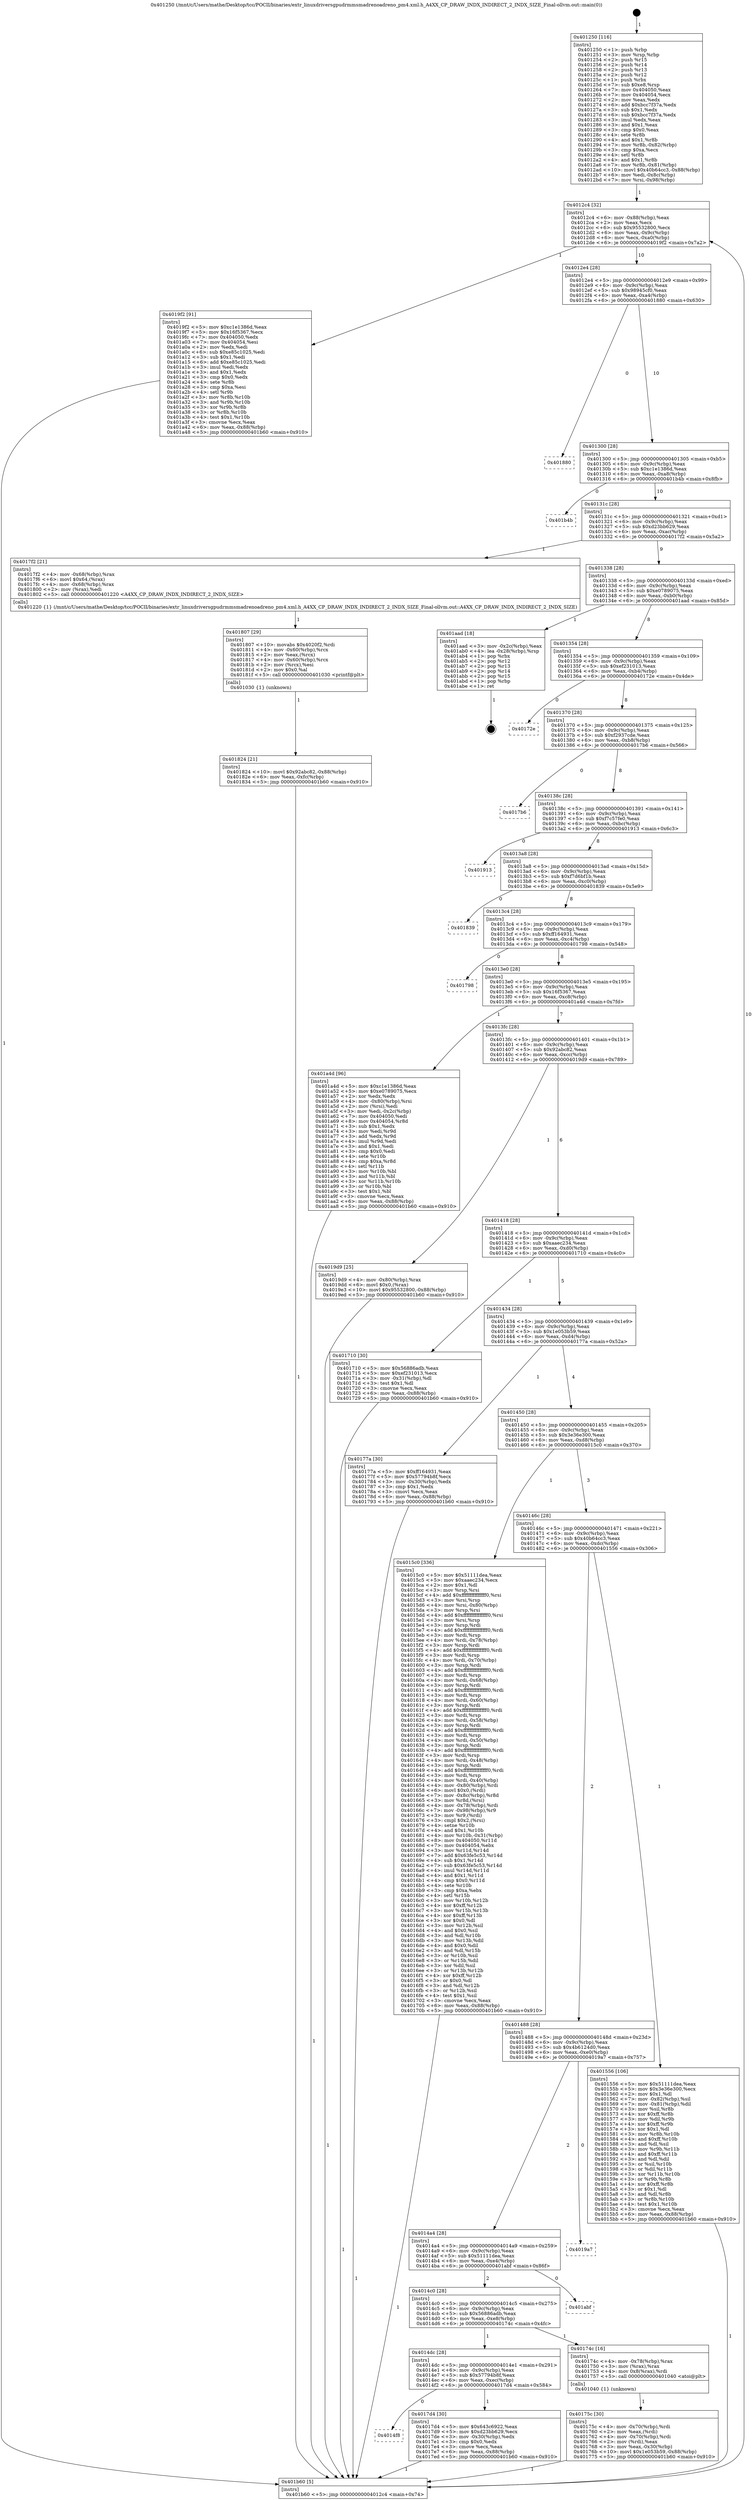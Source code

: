 digraph "0x401250" {
  label = "0x401250 (/mnt/c/Users/mathe/Desktop/tcc/POCII/binaries/extr_linuxdriversgpudrmmsmadrenoadreno_pm4.xml.h_A4XX_CP_DRAW_INDX_INDIRECT_2_INDX_SIZE_Final-ollvm.out::main(0))"
  labelloc = "t"
  node[shape=record]

  Entry [label="",width=0.3,height=0.3,shape=circle,fillcolor=black,style=filled]
  "0x4012c4" [label="{
     0x4012c4 [32]\l
     | [instrs]\l
     &nbsp;&nbsp;0x4012c4 \<+6\>: mov -0x88(%rbp),%eax\l
     &nbsp;&nbsp;0x4012ca \<+2\>: mov %eax,%ecx\l
     &nbsp;&nbsp;0x4012cc \<+6\>: sub $0x95532800,%ecx\l
     &nbsp;&nbsp;0x4012d2 \<+6\>: mov %eax,-0x9c(%rbp)\l
     &nbsp;&nbsp;0x4012d8 \<+6\>: mov %ecx,-0xa0(%rbp)\l
     &nbsp;&nbsp;0x4012de \<+6\>: je 00000000004019f2 \<main+0x7a2\>\l
  }"]
  "0x4019f2" [label="{
     0x4019f2 [91]\l
     | [instrs]\l
     &nbsp;&nbsp;0x4019f2 \<+5\>: mov $0xc1e1386d,%eax\l
     &nbsp;&nbsp;0x4019f7 \<+5\>: mov $0x16f5367,%ecx\l
     &nbsp;&nbsp;0x4019fc \<+7\>: mov 0x404050,%edx\l
     &nbsp;&nbsp;0x401a03 \<+7\>: mov 0x404054,%esi\l
     &nbsp;&nbsp;0x401a0a \<+2\>: mov %edx,%edi\l
     &nbsp;&nbsp;0x401a0c \<+6\>: sub $0xe85c1025,%edi\l
     &nbsp;&nbsp;0x401a12 \<+3\>: sub $0x1,%edi\l
     &nbsp;&nbsp;0x401a15 \<+6\>: add $0xe85c1025,%edi\l
     &nbsp;&nbsp;0x401a1b \<+3\>: imul %edi,%edx\l
     &nbsp;&nbsp;0x401a1e \<+3\>: and $0x1,%edx\l
     &nbsp;&nbsp;0x401a21 \<+3\>: cmp $0x0,%edx\l
     &nbsp;&nbsp;0x401a24 \<+4\>: sete %r8b\l
     &nbsp;&nbsp;0x401a28 \<+3\>: cmp $0xa,%esi\l
     &nbsp;&nbsp;0x401a2b \<+4\>: setl %r9b\l
     &nbsp;&nbsp;0x401a2f \<+3\>: mov %r8b,%r10b\l
     &nbsp;&nbsp;0x401a32 \<+3\>: and %r9b,%r10b\l
     &nbsp;&nbsp;0x401a35 \<+3\>: xor %r9b,%r8b\l
     &nbsp;&nbsp;0x401a38 \<+3\>: or %r8b,%r10b\l
     &nbsp;&nbsp;0x401a3b \<+4\>: test $0x1,%r10b\l
     &nbsp;&nbsp;0x401a3f \<+3\>: cmovne %ecx,%eax\l
     &nbsp;&nbsp;0x401a42 \<+6\>: mov %eax,-0x88(%rbp)\l
     &nbsp;&nbsp;0x401a48 \<+5\>: jmp 0000000000401b60 \<main+0x910\>\l
  }"]
  "0x4012e4" [label="{
     0x4012e4 [28]\l
     | [instrs]\l
     &nbsp;&nbsp;0x4012e4 \<+5\>: jmp 00000000004012e9 \<main+0x99\>\l
     &nbsp;&nbsp;0x4012e9 \<+6\>: mov -0x9c(%rbp),%eax\l
     &nbsp;&nbsp;0x4012ef \<+5\>: sub $0x98945cf0,%eax\l
     &nbsp;&nbsp;0x4012f4 \<+6\>: mov %eax,-0xa4(%rbp)\l
     &nbsp;&nbsp;0x4012fa \<+6\>: je 0000000000401880 \<main+0x630\>\l
  }"]
  Exit [label="",width=0.3,height=0.3,shape=circle,fillcolor=black,style=filled,peripheries=2]
  "0x401880" [label="{
     0x401880\l
  }", style=dashed]
  "0x401300" [label="{
     0x401300 [28]\l
     | [instrs]\l
     &nbsp;&nbsp;0x401300 \<+5\>: jmp 0000000000401305 \<main+0xb5\>\l
     &nbsp;&nbsp;0x401305 \<+6\>: mov -0x9c(%rbp),%eax\l
     &nbsp;&nbsp;0x40130b \<+5\>: sub $0xc1e1386d,%eax\l
     &nbsp;&nbsp;0x401310 \<+6\>: mov %eax,-0xa8(%rbp)\l
     &nbsp;&nbsp;0x401316 \<+6\>: je 0000000000401b4b \<main+0x8fb\>\l
  }"]
  "0x401824" [label="{
     0x401824 [21]\l
     | [instrs]\l
     &nbsp;&nbsp;0x401824 \<+10\>: movl $0x92abc82,-0x88(%rbp)\l
     &nbsp;&nbsp;0x40182e \<+6\>: mov %eax,-0xfc(%rbp)\l
     &nbsp;&nbsp;0x401834 \<+5\>: jmp 0000000000401b60 \<main+0x910\>\l
  }"]
  "0x401b4b" [label="{
     0x401b4b\l
  }", style=dashed]
  "0x40131c" [label="{
     0x40131c [28]\l
     | [instrs]\l
     &nbsp;&nbsp;0x40131c \<+5\>: jmp 0000000000401321 \<main+0xd1\>\l
     &nbsp;&nbsp;0x401321 \<+6\>: mov -0x9c(%rbp),%eax\l
     &nbsp;&nbsp;0x401327 \<+5\>: sub $0xd23bb629,%eax\l
     &nbsp;&nbsp;0x40132c \<+6\>: mov %eax,-0xac(%rbp)\l
     &nbsp;&nbsp;0x401332 \<+6\>: je 00000000004017f2 \<main+0x5a2\>\l
  }"]
  "0x401807" [label="{
     0x401807 [29]\l
     | [instrs]\l
     &nbsp;&nbsp;0x401807 \<+10\>: movabs $0x4020f2,%rdi\l
     &nbsp;&nbsp;0x401811 \<+4\>: mov -0x60(%rbp),%rcx\l
     &nbsp;&nbsp;0x401815 \<+2\>: mov %eax,(%rcx)\l
     &nbsp;&nbsp;0x401817 \<+4\>: mov -0x60(%rbp),%rcx\l
     &nbsp;&nbsp;0x40181b \<+2\>: mov (%rcx),%esi\l
     &nbsp;&nbsp;0x40181d \<+2\>: mov $0x0,%al\l
     &nbsp;&nbsp;0x40181f \<+5\>: call 0000000000401030 \<printf@plt\>\l
     | [calls]\l
     &nbsp;&nbsp;0x401030 \{1\} (unknown)\l
  }"]
  "0x4017f2" [label="{
     0x4017f2 [21]\l
     | [instrs]\l
     &nbsp;&nbsp;0x4017f2 \<+4\>: mov -0x68(%rbp),%rax\l
     &nbsp;&nbsp;0x4017f6 \<+6\>: movl $0x64,(%rax)\l
     &nbsp;&nbsp;0x4017fc \<+4\>: mov -0x68(%rbp),%rax\l
     &nbsp;&nbsp;0x401800 \<+2\>: mov (%rax),%edi\l
     &nbsp;&nbsp;0x401802 \<+5\>: call 0000000000401220 \<A4XX_CP_DRAW_INDX_INDIRECT_2_INDX_SIZE\>\l
     | [calls]\l
     &nbsp;&nbsp;0x401220 \{1\} (/mnt/c/Users/mathe/Desktop/tcc/POCII/binaries/extr_linuxdriversgpudrmmsmadrenoadreno_pm4.xml.h_A4XX_CP_DRAW_INDX_INDIRECT_2_INDX_SIZE_Final-ollvm.out::A4XX_CP_DRAW_INDX_INDIRECT_2_INDX_SIZE)\l
  }"]
  "0x401338" [label="{
     0x401338 [28]\l
     | [instrs]\l
     &nbsp;&nbsp;0x401338 \<+5\>: jmp 000000000040133d \<main+0xed\>\l
     &nbsp;&nbsp;0x40133d \<+6\>: mov -0x9c(%rbp),%eax\l
     &nbsp;&nbsp;0x401343 \<+5\>: sub $0xe0789075,%eax\l
     &nbsp;&nbsp;0x401348 \<+6\>: mov %eax,-0xb0(%rbp)\l
     &nbsp;&nbsp;0x40134e \<+6\>: je 0000000000401aad \<main+0x85d\>\l
  }"]
  "0x4014f8" [label="{
     0x4014f8\l
  }", style=dashed]
  "0x401aad" [label="{
     0x401aad [18]\l
     | [instrs]\l
     &nbsp;&nbsp;0x401aad \<+3\>: mov -0x2c(%rbp),%eax\l
     &nbsp;&nbsp;0x401ab0 \<+4\>: lea -0x28(%rbp),%rsp\l
     &nbsp;&nbsp;0x401ab4 \<+1\>: pop %rbx\l
     &nbsp;&nbsp;0x401ab5 \<+2\>: pop %r12\l
     &nbsp;&nbsp;0x401ab7 \<+2\>: pop %r13\l
     &nbsp;&nbsp;0x401ab9 \<+2\>: pop %r14\l
     &nbsp;&nbsp;0x401abb \<+2\>: pop %r15\l
     &nbsp;&nbsp;0x401abd \<+1\>: pop %rbp\l
     &nbsp;&nbsp;0x401abe \<+1\>: ret\l
  }"]
  "0x401354" [label="{
     0x401354 [28]\l
     | [instrs]\l
     &nbsp;&nbsp;0x401354 \<+5\>: jmp 0000000000401359 \<main+0x109\>\l
     &nbsp;&nbsp;0x401359 \<+6\>: mov -0x9c(%rbp),%eax\l
     &nbsp;&nbsp;0x40135f \<+5\>: sub $0xef231013,%eax\l
     &nbsp;&nbsp;0x401364 \<+6\>: mov %eax,-0xb4(%rbp)\l
     &nbsp;&nbsp;0x40136a \<+6\>: je 000000000040172e \<main+0x4de\>\l
  }"]
  "0x4017d4" [label="{
     0x4017d4 [30]\l
     | [instrs]\l
     &nbsp;&nbsp;0x4017d4 \<+5\>: mov $0x643c6922,%eax\l
     &nbsp;&nbsp;0x4017d9 \<+5\>: mov $0xd23bb629,%ecx\l
     &nbsp;&nbsp;0x4017de \<+3\>: mov -0x30(%rbp),%edx\l
     &nbsp;&nbsp;0x4017e1 \<+3\>: cmp $0x0,%edx\l
     &nbsp;&nbsp;0x4017e4 \<+3\>: cmove %ecx,%eax\l
     &nbsp;&nbsp;0x4017e7 \<+6\>: mov %eax,-0x88(%rbp)\l
     &nbsp;&nbsp;0x4017ed \<+5\>: jmp 0000000000401b60 \<main+0x910\>\l
  }"]
  "0x40172e" [label="{
     0x40172e\l
  }", style=dashed]
  "0x401370" [label="{
     0x401370 [28]\l
     | [instrs]\l
     &nbsp;&nbsp;0x401370 \<+5\>: jmp 0000000000401375 \<main+0x125\>\l
     &nbsp;&nbsp;0x401375 \<+6\>: mov -0x9c(%rbp),%eax\l
     &nbsp;&nbsp;0x40137b \<+5\>: sub $0xf2937cde,%eax\l
     &nbsp;&nbsp;0x401380 \<+6\>: mov %eax,-0xb8(%rbp)\l
     &nbsp;&nbsp;0x401386 \<+6\>: je 00000000004017b6 \<main+0x566\>\l
  }"]
  "0x40175c" [label="{
     0x40175c [30]\l
     | [instrs]\l
     &nbsp;&nbsp;0x40175c \<+4\>: mov -0x70(%rbp),%rdi\l
     &nbsp;&nbsp;0x401760 \<+2\>: mov %eax,(%rdi)\l
     &nbsp;&nbsp;0x401762 \<+4\>: mov -0x70(%rbp),%rdi\l
     &nbsp;&nbsp;0x401766 \<+2\>: mov (%rdi),%eax\l
     &nbsp;&nbsp;0x401768 \<+3\>: mov %eax,-0x30(%rbp)\l
     &nbsp;&nbsp;0x40176b \<+10\>: movl $0x1e053b59,-0x88(%rbp)\l
     &nbsp;&nbsp;0x401775 \<+5\>: jmp 0000000000401b60 \<main+0x910\>\l
  }"]
  "0x4017b6" [label="{
     0x4017b6\l
  }", style=dashed]
  "0x40138c" [label="{
     0x40138c [28]\l
     | [instrs]\l
     &nbsp;&nbsp;0x40138c \<+5\>: jmp 0000000000401391 \<main+0x141\>\l
     &nbsp;&nbsp;0x401391 \<+6\>: mov -0x9c(%rbp),%eax\l
     &nbsp;&nbsp;0x401397 \<+5\>: sub $0xf7c57fe0,%eax\l
     &nbsp;&nbsp;0x40139c \<+6\>: mov %eax,-0xbc(%rbp)\l
     &nbsp;&nbsp;0x4013a2 \<+6\>: je 0000000000401913 \<main+0x6c3\>\l
  }"]
  "0x4014dc" [label="{
     0x4014dc [28]\l
     | [instrs]\l
     &nbsp;&nbsp;0x4014dc \<+5\>: jmp 00000000004014e1 \<main+0x291\>\l
     &nbsp;&nbsp;0x4014e1 \<+6\>: mov -0x9c(%rbp),%eax\l
     &nbsp;&nbsp;0x4014e7 \<+5\>: sub $0x57794b8f,%eax\l
     &nbsp;&nbsp;0x4014ec \<+6\>: mov %eax,-0xec(%rbp)\l
     &nbsp;&nbsp;0x4014f2 \<+6\>: je 00000000004017d4 \<main+0x584\>\l
  }"]
  "0x401913" [label="{
     0x401913\l
  }", style=dashed]
  "0x4013a8" [label="{
     0x4013a8 [28]\l
     | [instrs]\l
     &nbsp;&nbsp;0x4013a8 \<+5\>: jmp 00000000004013ad \<main+0x15d\>\l
     &nbsp;&nbsp;0x4013ad \<+6\>: mov -0x9c(%rbp),%eax\l
     &nbsp;&nbsp;0x4013b3 \<+5\>: sub $0xf7d6bf1b,%eax\l
     &nbsp;&nbsp;0x4013b8 \<+6\>: mov %eax,-0xc0(%rbp)\l
     &nbsp;&nbsp;0x4013be \<+6\>: je 0000000000401839 \<main+0x5e9\>\l
  }"]
  "0x40174c" [label="{
     0x40174c [16]\l
     | [instrs]\l
     &nbsp;&nbsp;0x40174c \<+4\>: mov -0x78(%rbp),%rax\l
     &nbsp;&nbsp;0x401750 \<+3\>: mov (%rax),%rax\l
     &nbsp;&nbsp;0x401753 \<+4\>: mov 0x8(%rax),%rdi\l
     &nbsp;&nbsp;0x401757 \<+5\>: call 0000000000401040 \<atoi@plt\>\l
     | [calls]\l
     &nbsp;&nbsp;0x401040 \{1\} (unknown)\l
  }"]
  "0x401839" [label="{
     0x401839\l
  }", style=dashed]
  "0x4013c4" [label="{
     0x4013c4 [28]\l
     | [instrs]\l
     &nbsp;&nbsp;0x4013c4 \<+5\>: jmp 00000000004013c9 \<main+0x179\>\l
     &nbsp;&nbsp;0x4013c9 \<+6\>: mov -0x9c(%rbp),%eax\l
     &nbsp;&nbsp;0x4013cf \<+5\>: sub $0xff164931,%eax\l
     &nbsp;&nbsp;0x4013d4 \<+6\>: mov %eax,-0xc4(%rbp)\l
     &nbsp;&nbsp;0x4013da \<+6\>: je 0000000000401798 \<main+0x548\>\l
  }"]
  "0x4014c0" [label="{
     0x4014c0 [28]\l
     | [instrs]\l
     &nbsp;&nbsp;0x4014c0 \<+5\>: jmp 00000000004014c5 \<main+0x275\>\l
     &nbsp;&nbsp;0x4014c5 \<+6\>: mov -0x9c(%rbp),%eax\l
     &nbsp;&nbsp;0x4014cb \<+5\>: sub $0x56886adb,%eax\l
     &nbsp;&nbsp;0x4014d0 \<+6\>: mov %eax,-0xe8(%rbp)\l
     &nbsp;&nbsp;0x4014d6 \<+6\>: je 000000000040174c \<main+0x4fc\>\l
  }"]
  "0x401798" [label="{
     0x401798\l
  }", style=dashed]
  "0x4013e0" [label="{
     0x4013e0 [28]\l
     | [instrs]\l
     &nbsp;&nbsp;0x4013e0 \<+5\>: jmp 00000000004013e5 \<main+0x195\>\l
     &nbsp;&nbsp;0x4013e5 \<+6\>: mov -0x9c(%rbp),%eax\l
     &nbsp;&nbsp;0x4013eb \<+5\>: sub $0x16f5367,%eax\l
     &nbsp;&nbsp;0x4013f0 \<+6\>: mov %eax,-0xc8(%rbp)\l
     &nbsp;&nbsp;0x4013f6 \<+6\>: je 0000000000401a4d \<main+0x7fd\>\l
  }"]
  "0x401abf" [label="{
     0x401abf\l
  }", style=dashed]
  "0x401a4d" [label="{
     0x401a4d [96]\l
     | [instrs]\l
     &nbsp;&nbsp;0x401a4d \<+5\>: mov $0xc1e1386d,%eax\l
     &nbsp;&nbsp;0x401a52 \<+5\>: mov $0xe0789075,%ecx\l
     &nbsp;&nbsp;0x401a57 \<+2\>: xor %edx,%edx\l
     &nbsp;&nbsp;0x401a59 \<+4\>: mov -0x80(%rbp),%rsi\l
     &nbsp;&nbsp;0x401a5d \<+2\>: mov (%rsi),%edi\l
     &nbsp;&nbsp;0x401a5f \<+3\>: mov %edi,-0x2c(%rbp)\l
     &nbsp;&nbsp;0x401a62 \<+7\>: mov 0x404050,%edi\l
     &nbsp;&nbsp;0x401a69 \<+8\>: mov 0x404054,%r8d\l
     &nbsp;&nbsp;0x401a71 \<+3\>: sub $0x1,%edx\l
     &nbsp;&nbsp;0x401a74 \<+3\>: mov %edi,%r9d\l
     &nbsp;&nbsp;0x401a77 \<+3\>: add %edx,%r9d\l
     &nbsp;&nbsp;0x401a7a \<+4\>: imul %r9d,%edi\l
     &nbsp;&nbsp;0x401a7e \<+3\>: and $0x1,%edi\l
     &nbsp;&nbsp;0x401a81 \<+3\>: cmp $0x0,%edi\l
     &nbsp;&nbsp;0x401a84 \<+4\>: sete %r10b\l
     &nbsp;&nbsp;0x401a88 \<+4\>: cmp $0xa,%r8d\l
     &nbsp;&nbsp;0x401a8c \<+4\>: setl %r11b\l
     &nbsp;&nbsp;0x401a90 \<+3\>: mov %r10b,%bl\l
     &nbsp;&nbsp;0x401a93 \<+3\>: and %r11b,%bl\l
     &nbsp;&nbsp;0x401a96 \<+3\>: xor %r11b,%r10b\l
     &nbsp;&nbsp;0x401a99 \<+3\>: or %r10b,%bl\l
     &nbsp;&nbsp;0x401a9c \<+3\>: test $0x1,%bl\l
     &nbsp;&nbsp;0x401a9f \<+3\>: cmovne %ecx,%eax\l
     &nbsp;&nbsp;0x401aa2 \<+6\>: mov %eax,-0x88(%rbp)\l
     &nbsp;&nbsp;0x401aa8 \<+5\>: jmp 0000000000401b60 \<main+0x910\>\l
  }"]
  "0x4013fc" [label="{
     0x4013fc [28]\l
     | [instrs]\l
     &nbsp;&nbsp;0x4013fc \<+5\>: jmp 0000000000401401 \<main+0x1b1\>\l
     &nbsp;&nbsp;0x401401 \<+6\>: mov -0x9c(%rbp),%eax\l
     &nbsp;&nbsp;0x401407 \<+5\>: sub $0x92abc82,%eax\l
     &nbsp;&nbsp;0x40140c \<+6\>: mov %eax,-0xcc(%rbp)\l
     &nbsp;&nbsp;0x401412 \<+6\>: je 00000000004019d9 \<main+0x789\>\l
  }"]
  "0x4014a4" [label="{
     0x4014a4 [28]\l
     | [instrs]\l
     &nbsp;&nbsp;0x4014a4 \<+5\>: jmp 00000000004014a9 \<main+0x259\>\l
     &nbsp;&nbsp;0x4014a9 \<+6\>: mov -0x9c(%rbp),%eax\l
     &nbsp;&nbsp;0x4014af \<+5\>: sub $0x51111dea,%eax\l
     &nbsp;&nbsp;0x4014b4 \<+6\>: mov %eax,-0xe4(%rbp)\l
     &nbsp;&nbsp;0x4014ba \<+6\>: je 0000000000401abf \<main+0x86f\>\l
  }"]
  "0x4019d9" [label="{
     0x4019d9 [25]\l
     | [instrs]\l
     &nbsp;&nbsp;0x4019d9 \<+4\>: mov -0x80(%rbp),%rax\l
     &nbsp;&nbsp;0x4019dd \<+6\>: movl $0x0,(%rax)\l
     &nbsp;&nbsp;0x4019e3 \<+10\>: movl $0x95532800,-0x88(%rbp)\l
     &nbsp;&nbsp;0x4019ed \<+5\>: jmp 0000000000401b60 \<main+0x910\>\l
  }"]
  "0x401418" [label="{
     0x401418 [28]\l
     | [instrs]\l
     &nbsp;&nbsp;0x401418 \<+5\>: jmp 000000000040141d \<main+0x1cd\>\l
     &nbsp;&nbsp;0x40141d \<+6\>: mov -0x9c(%rbp),%eax\l
     &nbsp;&nbsp;0x401423 \<+5\>: sub $0xaaec234,%eax\l
     &nbsp;&nbsp;0x401428 \<+6\>: mov %eax,-0xd0(%rbp)\l
     &nbsp;&nbsp;0x40142e \<+6\>: je 0000000000401710 \<main+0x4c0\>\l
  }"]
  "0x4019a7" [label="{
     0x4019a7\l
  }", style=dashed]
  "0x401710" [label="{
     0x401710 [30]\l
     | [instrs]\l
     &nbsp;&nbsp;0x401710 \<+5\>: mov $0x56886adb,%eax\l
     &nbsp;&nbsp;0x401715 \<+5\>: mov $0xef231013,%ecx\l
     &nbsp;&nbsp;0x40171a \<+3\>: mov -0x31(%rbp),%dl\l
     &nbsp;&nbsp;0x40171d \<+3\>: test $0x1,%dl\l
     &nbsp;&nbsp;0x401720 \<+3\>: cmovne %ecx,%eax\l
     &nbsp;&nbsp;0x401723 \<+6\>: mov %eax,-0x88(%rbp)\l
     &nbsp;&nbsp;0x401729 \<+5\>: jmp 0000000000401b60 \<main+0x910\>\l
  }"]
  "0x401434" [label="{
     0x401434 [28]\l
     | [instrs]\l
     &nbsp;&nbsp;0x401434 \<+5\>: jmp 0000000000401439 \<main+0x1e9\>\l
     &nbsp;&nbsp;0x401439 \<+6\>: mov -0x9c(%rbp),%eax\l
     &nbsp;&nbsp;0x40143f \<+5\>: sub $0x1e053b59,%eax\l
     &nbsp;&nbsp;0x401444 \<+6\>: mov %eax,-0xd4(%rbp)\l
     &nbsp;&nbsp;0x40144a \<+6\>: je 000000000040177a \<main+0x52a\>\l
  }"]
  "0x401250" [label="{
     0x401250 [116]\l
     | [instrs]\l
     &nbsp;&nbsp;0x401250 \<+1\>: push %rbp\l
     &nbsp;&nbsp;0x401251 \<+3\>: mov %rsp,%rbp\l
     &nbsp;&nbsp;0x401254 \<+2\>: push %r15\l
     &nbsp;&nbsp;0x401256 \<+2\>: push %r14\l
     &nbsp;&nbsp;0x401258 \<+2\>: push %r13\l
     &nbsp;&nbsp;0x40125a \<+2\>: push %r12\l
     &nbsp;&nbsp;0x40125c \<+1\>: push %rbx\l
     &nbsp;&nbsp;0x40125d \<+7\>: sub $0xe8,%rsp\l
     &nbsp;&nbsp;0x401264 \<+7\>: mov 0x404050,%eax\l
     &nbsp;&nbsp;0x40126b \<+7\>: mov 0x404054,%ecx\l
     &nbsp;&nbsp;0x401272 \<+2\>: mov %eax,%edx\l
     &nbsp;&nbsp;0x401274 \<+6\>: add $0xbcc7f37a,%edx\l
     &nbsp;&nbsp;0x40127a \<+3\>: sub $0x1,%edx\l
     &nbsp;&nbsp;0x40127d \<+6\>: sub $0xbcc7f37a,%edx\l
     &nbsp;&nbsp;0x401283 \<+3\>: imul %edx,%eax\l
     &nbsp;&nbsp;0x401286 \<+3\>: and $0x1,%eax\l
     &nbsp;&nbsp;0x401289 \<+3\>: cmp $0x0,%eax\l
     &nbsp;&nbsp;0x40128c \<+4\>: sete %r8b\l
     &nbsp;&nbsp;0x401290 \<+4\>: and $0x1,%r8b\l
     &nbsp;&nbsp;0x401294 \<+7\>: mov %r8b,-0x82(%rbp)\l
     &nbsp;&nbsp;0x40129b \<+3\>: cmp $0xa,%ecx\l
     &nbsp;&nbsp;0x40129e \<+4\>: setl %r8b\l
     &nbsp;&nbsp;0x4012a2 \<+4\>: and $0x1,%r8b\l
     &nbsp;&nbsp;0x4012a6 \<+7\>: mov %r8b,-0x81(%rbp)\l
     &nbsp;&nbsp;0x4012ad \<+10\>: movl $0x40b64cc3,-0x88(%rbp)\l
     &nbsp;&nbsp;0x4012b7 \<+6\>: mov %edi,-0x8c(%rbp)\l
     &nbsp;&nbsp;0x4012bd \<+7\>: mov %rsi,-0x98(%rbp)\l
  }"]
  "0x40177a" [label="{
     0x40177a [30]\l
     | [instrs]\l
     &nbsp;&nbsp;0x40177a \<+5\>: mov $0xff164931,%eax\l
     &nbsp;&nbsp;0x40177f \<+5\>: mov $0x57794b8f,%ecx\l
     &nbsp;&nbsp;0x401784 \<+3\>: mov -0x30(%rbp),%edx\l
     &nbsp;&nbsp;0x401787 \<+3\>: cmp $0x1,%edx\l
     &nbsp;&nbsp;0x40178a \<+3\>: cmovl %ecx,%eax\l
     &nbsp;&nbsp;0x40178d \<+6\>: mov %eax,-0x88(%rbp)\l
     &nbsp;&nbsp;0x401793 \<+5\>: jmp 0000000000401b60 \<main+0x910\>\l
  }"]
  "0x401450" [label="{
     0x401450 [28]\l
     | [instrs]\l
     &nbsp;&nbsp;0x401450 \<+5\>: jmp 0000000000401455 \<main+0x205\>\l
     &nbsp;&nbsp;0x401455 \<+6\>: mov -0x9c(%rbp),%eax\l
     &nbsp;&nbsp;0x40145b \<+5\>: sub $0x3e36e300,%eax\l
     &nbsp;&nbsp;0x401460 \<+6\>: mov %eax,-0xd8(%rbp)\l
     &nbsp;&nbsp;0x401466 \<+6\>: je 00000000004015c0 \<main+0x370\>\l
  }"]
  "0x401b60" [label="{
     0x401b60 [5]\l
     | [instrs]\l
     &nbsp;&nbsp;0x401b60 \<+5\>: jmp 00000000004012c4 \<main+0x74\>\l
  }"]
  "0x4015c0" [label="{
     0x4015c0 [336]\l
     | [instrs]\l
     &nbsp;&nbsp;0x4015c0 \<+5\>: mov $0x51111dea,%eax\l
     &nbsp;&nbsp;0x4015c5 \<+5\>: mov $0xaaec234,%ecx\l
     &nbsp;&nbsp;0x4015ca \<+2\>: mov $0x1,%dl\l
     &nbsp;&nbsp;0x4015cc \<+3\>: mov %rsp,%rsi\l
     &nbsp;&nbsp;0x4015cf \<+4\>: add $0xfffffffffffffff0,%rsi\l
     &nbsp;&nbsp;0x4015d3 \<+3\>: mov %rsi,%rsp\l
     &nbsp;&nbsp;0x4015d6 \<+4\>: mov %rsi,-0x80(%rbp)\l
     &nbsp;&nbsp;0x4015da \<+3\>: mov %rsp,%rsi\l
     &nbsp;&nbsp;0x4015dd \<+4\>: add $0xfffffffffffffff0,%rsi\l
     &nbsp;&nbsp;0x4015e1 \<+3\>: mov %rsi,%rsp\l
     &nbsp;&nbsp;0x4015e4 \<+3\>: mov %rsp,%rdi\l
     &nbsp;&nbsp;0x4015e7 \<+4\>: add $0xfffffffffffffff0,%rdi\l
     &nbsp;&nbsp;0x4015eb \<+3\>: mov %rdi,%rsp\l
     &nbsp;&nbsp;0x4015ee \<+4\>: mov %rdi,-0x78(%rbp)\l
     &nbsp;&nbsp;0x4015f2 \<+3\>: mov %rsp,%rdi\l
     &nbsp;&nbsp;0x4015f5 \<+4\>: add $0xfffffffffffffff0,%rdi\l
     &nbsp;&nbsp;0x4015f9 \<+3\>: mov %rdi,%rsp\l
     &nbsp;&nbsp;0x4015fc \<+4\>: mov %rdi,-0x70(%rbp)\l
     &nbsp;&nbsp;0x401600 \<+3\>: mov %rsp,%rdi\l
     &nbsp;&nbsp;0x401603 \<+4\>: add $0xfffffffffffffff0,%rdi\l
     &nbsp;&nbsp;0x401607 \<+3\>: mov %rdi,%rsp\l
     &nbsp;&nbsp;0x40160a \<+4\>: mov %rdi,-0x68(%rbp)\l
     &nbsp;&nbsp;0x40160e \<+3\>: mov %rsp,%rdi\l
     &nbsp;&nbsp;0x401611 \<+4\>: add $0xfffffffffffffff0,%rdi\l
     &nbsp;&nbsp;0x401615 \<+3\>: mov %rdi,%rsp\l
     &nbsp;&nbsp;0x401618 \<+4\>: mov %rdi,-0x60(%rbp)\l
     &nbsp;&nbsp;0x40161c \<+3\>: mov %rsp,%rdi\l
     &nbsp;&nbsp;0x40161f \<+4\>: add $0xfffffffffffffff0,%rdi\l
     &nbsp;&nbsp;0x401623 \<+3\>: mov %rdi,%rsp\l
     &nbsp;&nbsp;0x401626 \<+4\>: mov %rdi,-0x58(%rbp)\l
     &nbsp;&nbsp;0x40162a \<+3\>: mov %rsp,%rdi\l
     &nbsp;&nbsp;0x40162d \<+4\>: add $0xfffffffffffffff0,%rdi\l
     &nbsp;&nbsp;0x401631 \<+3\>: mov %rdi,%rsp\l
     &nbsp;&nbsp;0x401634 \<+4\>: mov %rdi,-0x50(%rbp)\l
     &nbsp;&nbsp;0x401638 \<+3\>: mov %rsp,%rdi\l
     &nbsp;&nbsp;0x40163b \<+4\>: add $0xfffffffffffffff0,%rdi\l
     &nbsp;&nbsp;0x40163f \<+3\>: mov %rdi,%rsp\l
     &nbsp;&nbsp;0x401642 \<+4\>: mov %rdi,-0x48(%rbp)\l
     &nbsp;&nbsp;0x401646 \<+3\>: mov %rsp,%rdi\l
     &nbsp;&nbsp;0x401649 \<+4\>: add $0xfffffffffffffff0,%rdi\l
     &nbsp;&nbsp;0x40164d \<+3\>: mov %rdi,%rsp\l
     &nbsp;&nbsp;0x401650 \<+4\>: mov %rdi,-0x40(%rbp)\l
     &nbsp;&nbsp;0x401654 \<+4\>: mov -0x80(%rbp),%rdi\l
     &nbsp;&nbsp;0x401658 \<+6\>: movl $0x0,(%rdi)\l
     &nbsp;&nbsp;0x40165e \<+7\>: mov -0x8c(%rbp),%r8d\l
     &nbsp;&nbsp;0x401665 \<+3\>: mov %r8d,(%rsi)\l
     &nbsp;&nbsp;0x401668 \<+4\>: mov -0x78(%rbp),%rdi\l
     &nbsp;&nbsp;0x40166c \<+7\>: mov -0x98(%rbp),%r9\l
     &nbsp;&nbsp;0x401673 \<+3\>: mov %r9,(%rdi)\l
     &nbsp;&nbsp;0x401676 \<+3\>: cmpl $0x2,(%rsi)\l
     &nbsp;&nbsp;0x401679 \<+4\>: setne %r10b\l
     &nbsp;&nbsp;0x40167d \<+4\>: and $0x1,%r10b\l
     &nbsp;&nbsp;0x401681 \<+4\>: mov %r10b,-0x31(%rbp)\l
     &nbsp;&nbsp;0x401685 \<+8\>: mov 0x404050,%r11d\l
     &nbsp;&nbsp;0x40168d \<+7\>: mov 0x404054,%ebx\l
     &nbsp;&nbsp;0x401694 \<+3\>: mov %r11d,%r14d\l
     &nbsp;&nbsp;0x401697 \<+7\>: add $0x63fe5c53,%r14d\l
     &nbsp;&nbsp;0x40169e \<+4\>: sub $0x1,%r14d\l
     &nbsp;&nbsp;0x4016a2 \<+7\>: sub $0x63fe5c53,%r14d\l
     &nbsp;&nbsp;0x4016a9 \<+4\>: imul %r14d,%r11d\l
     &nbsp;&nbsp;0x4016ad \<+4\>: and $0x1,%r11d\l
     &nbsp;&nbsp;0x4016b1 \<+4\>: cmp $0x0,%r11d\l
     &nbsp;&nbsp;0x4016b5 \<+4\>: sete %r10b\l
     &nbsp;&nbsp;0x4016b9 \<+3\>: cmp $0xa,%ebx\l
     &nbsp;&nbsp;0x4016bc \<+4\>: setl %r15b\l
     &nbsp;&nbsp;0x4016c0 \<+3\>: mov %r10b,%r12b\l
     &nbsp;&nbsp;0x4016c3 \<+4\>: xor $0xff,%r12b\l
     &nbsp;&nbsp;0x4016c7 \<+3\>: mov %r15b,%r13b\l
     &nbsp;&nbsp;0x4016ca \<+4\>: xor $0xff,%r13b\l
     &nbsp;&nbsp;0x4016ce \<+3\>: xor $0x0,%dl\l
     &nbsp;&nbsp;0x4016d1 \<+3\>: mov %r12b,%sil\l
     &nbsp;&nbsp;0x4016d4 \<+4\>: and $0x0,%sil\l
     &nbsp;&nbsp;0x4016d8 \<+3\>: and %dl,%r10b\l
     &nbsp;&nbsp;0x4016db \<+3\>: mov %r13b,%dil\l
     &nbsp;&nbsp;0x4016de \<+4\>: and $0x0,%dil\l
     &nbsp;&nbsp;0x4016e2 \<+3\>: and %dl,%r15b\l
     &nbsp;&nbsp;0x4016e5 \<+3\>: or %r10b,%sil\l
     &nbsp;&nbsp;0x4016e8 \<+3\>: or %r15b,%dil\l
     &nbsp;&nbsp;0x4016eb \<+3\>: xor %dil,%sil\l
     &nbsp;&nbsp;0x4016ee \<+3\>: or %r13b,%r12b\l
     &nbsp;&nbsp;0x4016f1 \<+4\>: xor $0xff,%r12b\l
     &nbsp;&nbsp;0x4016f5 \<+3\>: or $0x0,%dl\l
     &nbsp;&nbsp;0x4016f8 \<+3\>: and %dl,%r12b\l
     &nbsp;&nbsp;0x4016fb \<+3\>: or %r12b,%sil\l
     &nbsp;&nbsp;0x4016fe \<+4\>: test $0x1,%sil\l
     &nbsp;&nbsp;0x401702 \<+3\>: cmovne %ecx,%eax\l
     &nbsp;&nbsp;0x401705 \<+6\>: mov %eax,-0x88(%rbp)\l
     &nbsp;&nbsp;0x40170b \<+5\>: jmp 0000000000401b60 \<main+0x910\>\l
  }"]
  "0x40146c" [label="{
     0x40146c [28]\l
     | [instrs]\l
     &nbsp;&nbsp;0x40146c \<+5\>: jmp 0000000000401471 \<main+0x221\>\l
     &nbsp;&nbsp;0x401471 \<+6\>: mov -0x9c(%rbp),%eax\l
     &nbsp;&nbsp;0x401477 \<+5\>: sub $0x40b64cc3,%eax\l
     &nbsp;&nbsp;0x40147c \<+6\>: mov %eax,-0xdc(%rbp)\l
     &nbsp;&nbsp;0x401482 \<+6\>: je 0000000000401556 \<main+0x306\>\l
  }"]
  "0x401488" [label="{
     0x401488 [28]\l
     | [instrs]\l
     &nbsp;&nbsp;0x401488 \<+5\>: jmp 000000000040148d \<main+0x23d\>\l
     &nbsp;&nbsp;0x40148d \<+6\>: mov -0x9c(%rbp),%eax\l
     &nbsp;&nbsp;0x401493 \<+5\>: sub $0x4b6124d0,%eax\l
     &nbsp;&nbsp;0x401498 \<+6\>: mov %eax,-0xe0(%rbp)\l
     &nbsp;&nbsp;0x40149e \<+6\>: je 00000000004019a7 \<main+0x757\>\l
  }"]
  "0x401556" [label="{
     0x401556 [106]\l
     | [instrs]\l
     &nbsp;&nbsp;0x401556 \<+5\>: mov $0x51111dea,%eax\l
     &nbsp;&nbsp;0x40155b \<+5\>: mov $0x3e36e300,%ecx\l
     &nbsp;&nbsp;0x401560 \<+2\>: mov $0x1,%dl\l
     &nbsp;&nbsp;0x401562 \<+7\>: mov -0x82(%rbp),%sil\l
     &nbsp;&nbsp;0x401569 \<+7\>: mov -0x81(%rbp),%dil\l
     &nbsp;&nbsp;0x401570 \<+3\>: mov %sil,%r8b\l
     &nbsp;&nbsp;0x401573 \<+4\>: xor $0xff,%r8b\l
     &nbsp;&nbsp;0x401577 \<+3\>: mov %dil,%r9b\l
     &nbsp;&nbsp;0x40157a \<+4\>: xor $0xff,%r9b\l
     &nbsp;&nbsp;0x40157e \<+3\>: xor $0x1,%dl\l
     &nbsp;&nbsp;0x401581 \<+3\>: mov %r8b,%r10b\l
     &nbsp;&nbsp;0x401584 \<+4\>: and $0xff,%r10b\l
     &nbsp;&nbsp;0x401588 \<+3\>: and %dl,%sil\l
     &nbsp;&nbsp;0x40158b \<+3\>: mov %r9b,%r11b\l
     &nbsp;&nbsp;0x40158e \<+4\>: and $0xff,%r11b\l
     &nbsp;&nbsp;0x401592 \<+3\>: and %dl,%dil\l
     &nbsp;&nbsp;0x401595 \<+3\>: or %sil,%r10b\l
     &nbsp;&nbsp;0x401598 \<+3\>: or %dil,%r11b\l
     &nbsp;&nbsp;0x40159b \<+3\>: xor %r11b,%r10b\l
     &nbsp;&nbsp;0x40159e \<+3\>: or %r9b,%r8b\l
     &nbsp;&nbsp;0x4015a1 \<+4\>: xor $0xff,%r8b\l
     &nbsp;&nbsp;0x4015a5 \<+3\>: or $0x1,%dl\l
     &nbsp;&nbsp;0x4015a8 \<+3\>: and %dl,%r8b\l
     &nbsp;&nbsp;0x4015ab \<+3\>: or %r8b,%r10b\l
     &nbsp;&nbsp;0x4015ae \<+4\>: test $0x1,%r10b\l
     &nbsp;&nbsp;0x4015b2 \<+3\>: cmovne %ecx,%eax\l
     &nbsp;&nbsp;0x4015b5 \<+6\>: mov %eax,-0x88(%rbp)\l
     &nbsp;&nbsp;0x4015bb \<+5\>: jmp 0000000000401b60 \<main+0x910\>\l
  }"]
  Entry -> "0x401250" [label=" 1"]
  "0x4012c4" -> "0x4019f2" [label=" 1"]
  "0x4012c4" -> "0x4012e4" [label=" 10"]
  "0x401aad" -> Exit [label=" 1"]
  "0x4012e4" -> "0x401880" [label=" 0"]
  "0x4012e4" -> "0x401300" [label=" 10"]
  "0x401a4d" -> "0x401b60" [label=" 1"]
  "0x401300" -> "0x401b4b" [label=" 0"]
  "0x401300" -> "0x40131c" [label=" 10"]
  "0x4019f2" -> "0x401b60" [label=" 1"]
  "0x40131c" -> "0x4017f2" [label=" 1"]
  "0x40131c" -> "0x401338" [label=" 9"]
  "0x4019d9" -> "0x401b60" [label=" 1"]
  "0x401338" -> "0x401aad" [label=" 1"]
  "0x401338" -> "0x401354" [label=" 8"]
  "0x401824" -> "0x401b60" [label=" 1"]
  "0x401354" -> "0x40172e" [label=" 0"]
  "0x401354" -> "0x401370" [label=" 8"]
  "0x401807" -> "0x401824" [label=" 1"]
  "0x401370" -> "0x4017b6" [label=" 0"]
  "0x401370" -> "0x40138c" [label=" 8"]
  "0x4017d4" -> "0x401b60" [label=" 1"]
  "0x40138c" -> "0x401913" [label=" 0"]
  "0x40138c" -> "0x4013a8" [label=" 8"]
  "0x4014dc" -> "0x4014f8" [label=" 0"]
  "0x4013a8" -> "0x401839" [label=" 0"]
  "0x4013a8" -> "0x4013c4" [label=" 8"]
  "0x4014dc" -> "0x4017d4" [label=" 1"]
  "0x4013c4" -> "0x401798" [label=" 0"]
  "0x4013c4" -> "0x4013e0" [label=" 8"]
  "0x40177a" -> "0x401b60" [label=" 1"]
  "0x4013e0" -> "0x401a4d" [label=" 1"]
  "0x4013e0" -> "0x4013fc" [label=" 7"]
  "0x40175c" -> "0x401b60" [label=" 1"]
  "0x4013fc" -> "0x4019d9" [label=" 1"]
  "0x4013fc" -> "0x401418" [label=" 6"]
  "0x4014c0" -> "0x4014dc" [label=" 1"]
  "0x401418" -> "0x401710" [label=" 1"]
  "0x401418" -> "0x401434" [label=" 5"]
  "0x4014c0" -> "0x40174c" [label=" 1"]
  "0x401434" -> "0x40177a" [label=" 1"]
  "0x401434" -> "0x401450" [label=" 4"]
  "0x4014a4" -> "0x401abf" [label=" 0"]
  "0x401450" -> "0x4015c0" [label=" 1"]
  "0x401450" -> "0x40146c" [label=" 3"]
  "0x40174c" -> "0x40175c" [label=" 1"]
  "0x40146c" -> "0x401556" [label=" 1"]
  "0x40146c" -> "0x401488" [label=" 2"]
  "0x401556" -> "0x401b60" [label=" 1"]
  "0x401250" -> "0x4012c4" [label=" 1"]
  "0x401b60" -> "0x4012c4" [label=" 10"]
  "0x4014a4" -> "0x4014c0" [label=" 2"]
  "0x4015c0" -> "0x401b60" [label=" 1"]
  "0x401710" -> "0x401b60" [label=" 1"]
  "0x4017f2" -> "0x401807" [label=" 1"]
  "0x401488" -> "0x4019a7" [label=" 0"]
  "0x401488" -> "0x4014a4" [label=" 2"]
}
